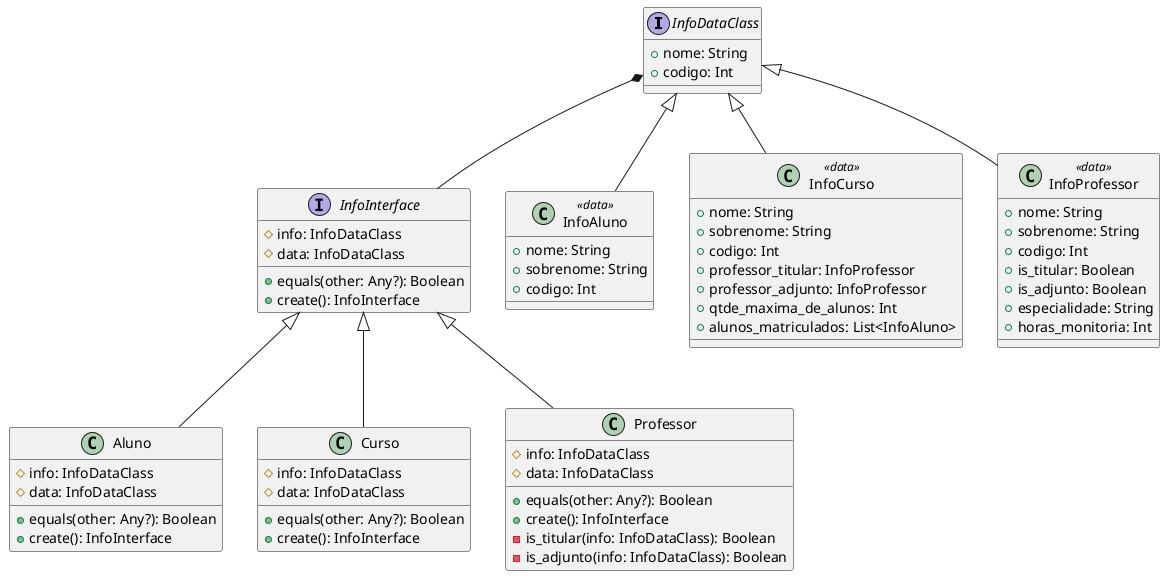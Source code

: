 @startuml


interface InfoDataClass{
    + nome: String
    + codigo: Int
}


interface InfoInterface {
    # info: InfoDataClass
    # data: InfoDataClass

    + equals(other: Any?): Boolean
    + create(): InfoInterface
}

InfoDataClass *-- InfoInterface

class InfoAluno <<data>> {
    + nome: String
    + sobrenome: String
    + codigo: Int
}

InfoDataClass <|-- InfoAluno

class Aluno {
    # info: InfoDataClass
    # data: InfoDataClass

    + equals(other: Any?): Boolean
    + create(): InfoInterface
}

InfoInterface <|-- Aluno

class InfoCurso <<data>> {
    + nome: String
    + sobrenome: String
    + codigo: Int
    + professor_titular: InfoProfessor
    + professor_adjunto: InfoProfessor
    + qtde_maxima_de_alunos: Int
    + alunos_matriculados: List<InfoAluno>
}

InfoDataClass <|-- InfoCurso

class Curso {
    # info: InfoDataClass
    # data: InfoDataClass

    + equals(other: Any?): Boolean
    + create(): InfoInterface
}

InfoInterface <|-- Curso


class InfoProfessor <<data>> {
    + nome: String
    + sobrenome: String
    + codigo: Int
    + is_titular: Boolean
    + is_adjunto: Boolean
    + especialidade: String
    + horas_monitoria: Int
}

InfoDataClass <|-- InfoProfessor

class Professor {
    # info: InfoDataClass
    # data: InfoDataClass

    + equals(other: Any?): Boolean
    + create(): InfoInterface
    - is_titular(info: InfoDataClass): Boolean
    - is_adjunto(info: InfoDataClass): Boolean
}

InfoInterface <|-- Professor

@enduml